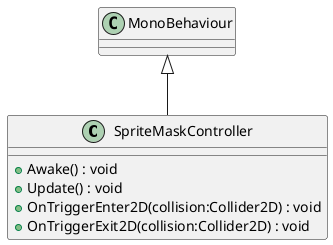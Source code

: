 @startuml
class SpriteMaskController {
    + Awake() : void
    + Update() : void
    + OnTriggerEnter2D(collision:Collider2D) : void
    + OnTriggerExit2D(collision:Collider2D) : void
}
MonoBehaviour <|-- SpriteMaskController
@enduml
